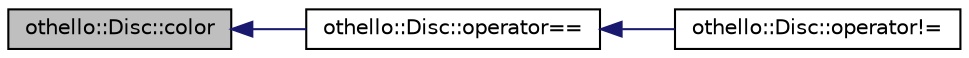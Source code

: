 digraph "othello::Disc::color"
{
  edge [fontname="Helvetica",fontsize="10",labelfontname="Helvetica",labelfontsize="10"];
  node [fontname="Helvetica",fontsize="10",shape=record];
  rankdir="LR";
  Node1 [label="othello::Disc::color",height=0.2,width=0.4,color="black", fillcolor="grey75", style="filled", fontcolor="black"];
  Node1 -> Node2 [dir="back",color="midnightblue",fontsize="10",style="solid",fontname="Helvetica"];
  Node2 [label="othello::Disc::operator==",height=0.2,width=0.4,color="black", fillcolor="white", style="filled",URL="$da/d83/classothello_1_1_disc.html#a1b8b43bdfb39ad43503ca440cd27530f"];
  Node2 -> Node3 [dir="back",color="midnightblue",fontsize="10",style="solid",fontname="Helvetica"];
  Node3 [label="othello::Disc::operator!=",height=0.2,width=0.4,color="black", fillcolor="white", style="filled",URL="$da/d83/classothello_1_1_disc.html#a2654de63dac1904ca601642a1085ec08"];
}
